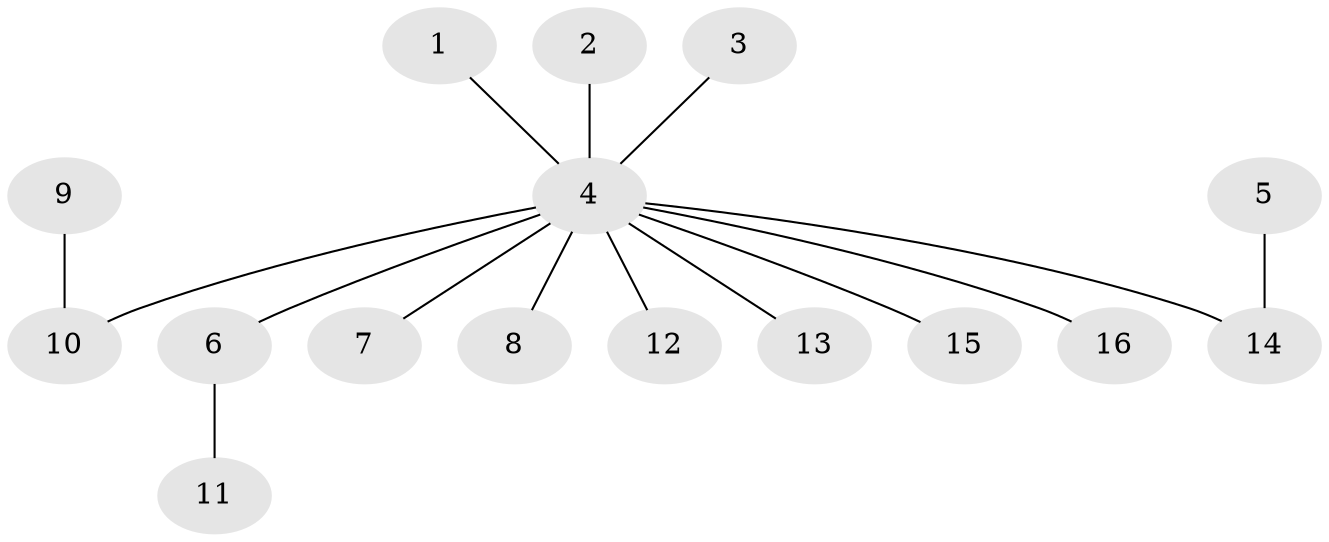 // original degree distribution, {5: 0.03773584905660377, 16: 0.018867924528301886, 1: 0.5849056603773585, 3: 0.1320754716981132, 4: 0.03773584905660377, 2: 0.18867924528301888}
// Generated by graph-tools (version 1.1) at 2025/36/03/04/25 23:36:51]
// undirected, 16 vertices, 15 edges
graph export_dot {
  node [color=gray90,style=filled];
  1;
  2;
  3;
  4;
  5;
  6;
  7;
  8;
  9;
  10;
  11;
  12;
  13;
  14;
  15;
  16;
  1 -- 4 [weight=1.0];
  2 -- 4 [weight=1.0];
  3 -- 4 [weight=1.0];
  4 -- 6 [weight=1.0];
  4 -- 7 [weight=1.0];
  4 -- 8 [weight=1.0];
  4 -- 10 [weight=2.0];
  4 -- 12 [weight=1.0];
  4 -- 13 [weight=1.0];
  4 -- 14 [weight=1.0];
  4 -- 15 [weight=1.0];
  4 -- 16 [weight=1.0];
  5 -- 14 [weight=1.0];
  6 -- 11 [weight=1.0];
  9 -- 10 [weight=1.0];
}
